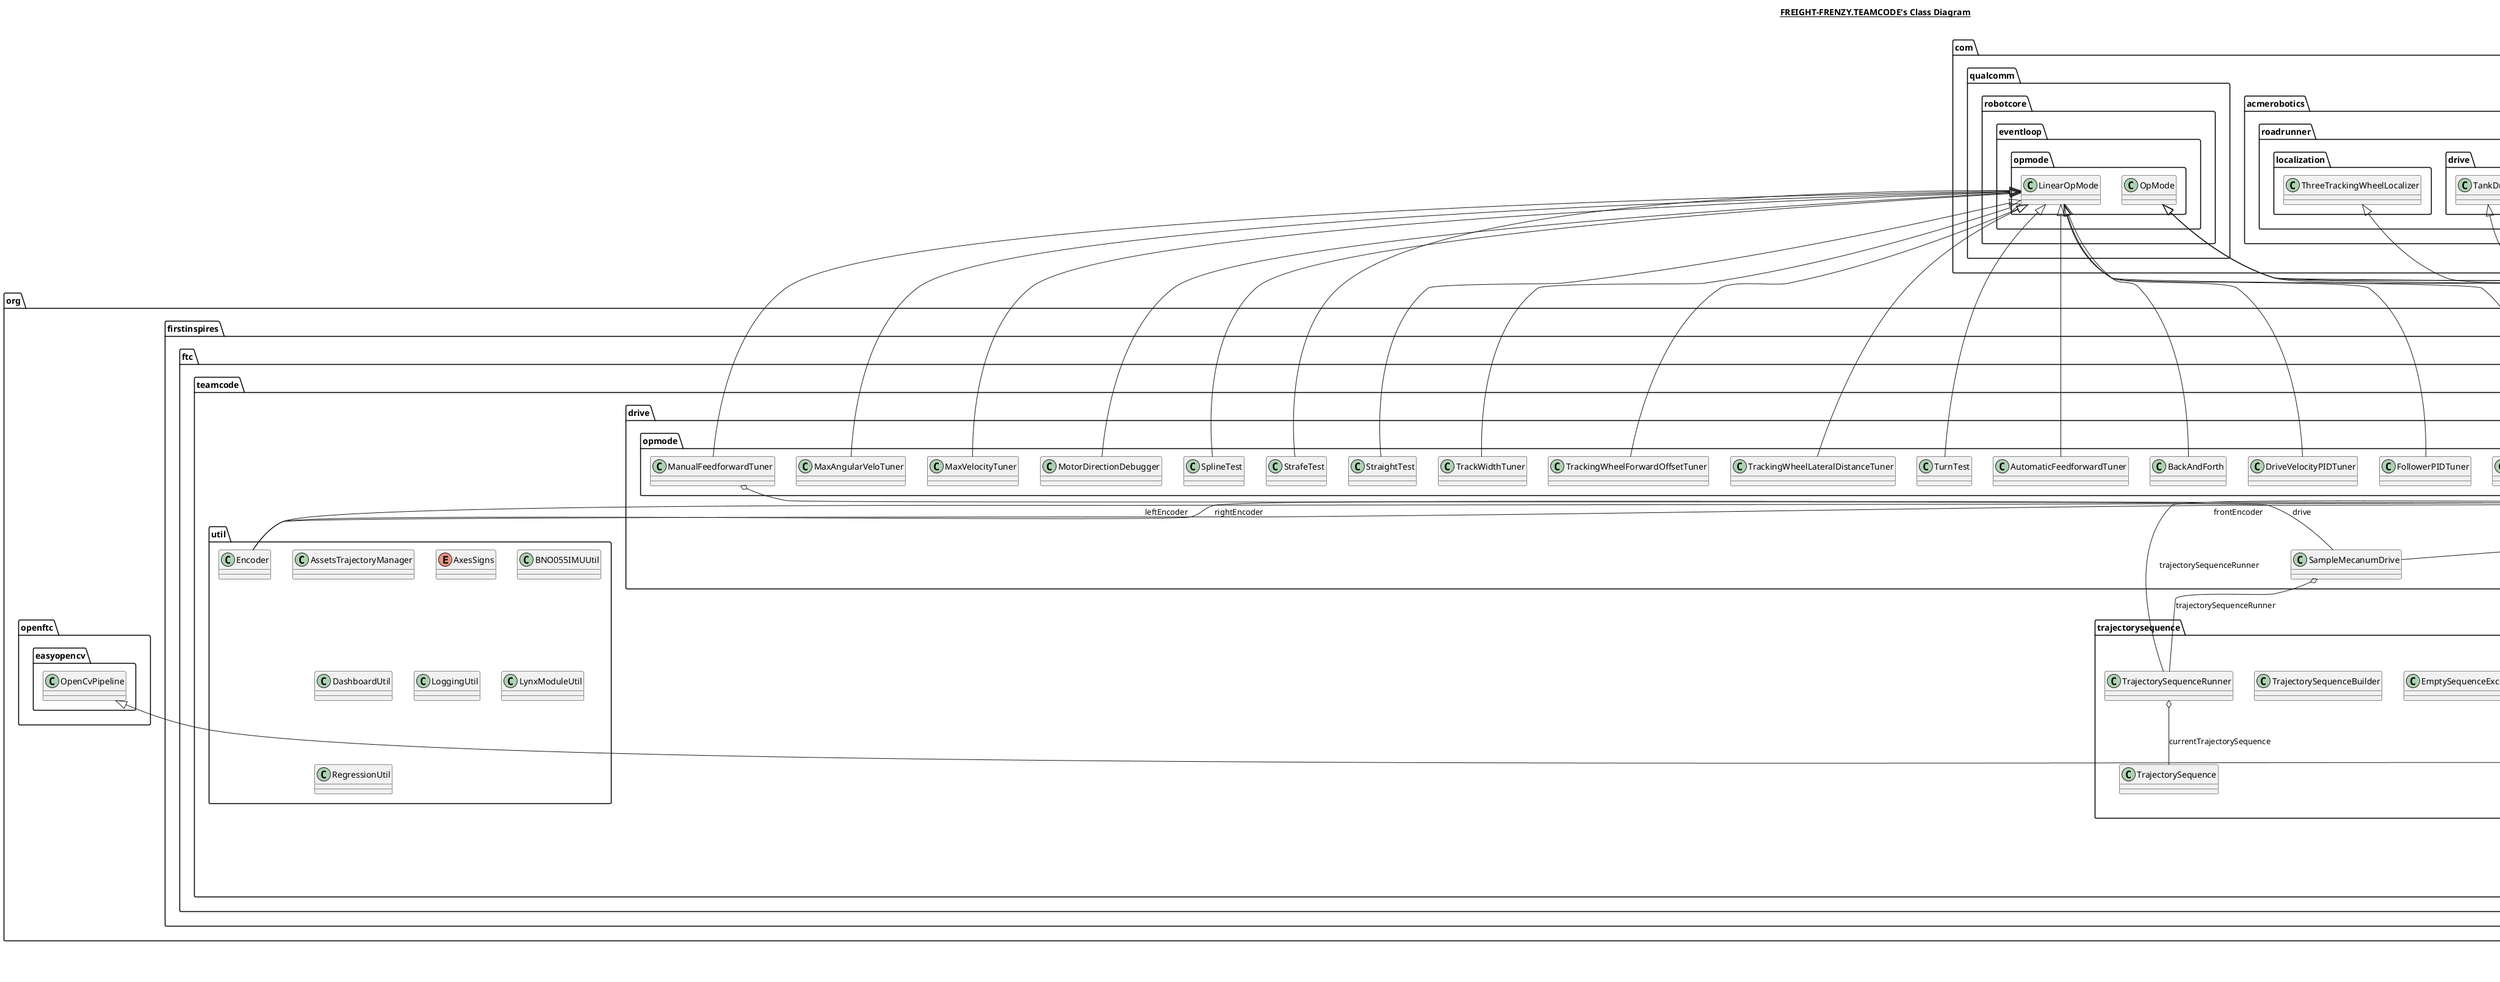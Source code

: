 @startuml

title __FREIGHT-FRENZY.TEAMCODE's Class Diagram__\n

  namespace org.firstinspires.ftc.teamcode {
    class org.firstinspires.ftc.teamcode.Logger {
    }
  }
  

  namespace org.firstinspires.ftc.teamcode {
    class org.firstinspires.ftc.teamcode.TeleOpCameraTest {
    }
  }
  

  namespace org.firstinspires.ftc.teamcode {
    class org.firstinspires.ftc.teamcode.TeleOpDouble {
    }
  }
  

  namespace org.firstinspires.ftc.teamcode {
    class org.firstinspires.ftc.teamcode.TeleOpSingle {
    }
  }
  

  namespace org.firstinspires.ftc.teamcode {
    class org.firstinspires.ftc.teamcode.TeleOpTester {
    }
  }
  

  namespace org.firstinspires.ftc.teamcode {
    namespace drive {
      class org.firstinspires.ftc.teamcode.drive.DriveConstants {
      }
    }
  }
  

  namespace org.firstinspires.ftc.teamcode {
    namespace drive {
      class org.firstinspires.ftc.teamcode.drive.SampleMecanumDrive {
      }
    }
  }
  

  namespace org.firstinspires.ftc.teamcode {
    namespace drive {
      class org.firstinspires.ftc.teamcode.drive.SampleTankDrive {
      }
    }
  }
  

  namespace org.firstinspires.ftc.teamcode {
    namespace drive {
      class org.firstinspires.ftc.teamcode.drive.StandardTrackingWheelLocalizer {
      }
    }
  }
  

  namespace org.firstinspires.ftc.teamcode {
    namespace drive {
      namespace opmode {
        class org.firstinspires.ftc.teamcode.drive.opmode.AutomaticFeedforwardTuner {
        }
      }
    }
  }
  

  namespace org.firstinspires.ftc.teamcode {
    namespace drive {
      namespace opmode {
        class org.firstinspires.ftc.teamcode.drive.opmode.BackAndForth {
        }
      }
    }
  }
  

  namespace org.firstinspires.ftc.teamcode {
    namespace drive {
      namespace opmode {
        class org.firstinspires.ftc.teamcode.drive.opmode.DriveVelocityPIDTuner {
        }
      }
    }
  }
  

  namespace org.firstinspires.ftc.teamcode {
    namespace drive {
      namespace opmode {
        class org.firstinspires.ftc.teamcode.drive.opmode.FollowerPIDTuner {
        }
      }
    }
  }
  

  namespace org.firstinspires.ftc.teamcode {
    namespace drive {
      namespace opmode {
        class org.firstinspires.ftc.teamcode.drive.opmode.LocalizationTest {
        }
      }
    }
  }
  

  namespace org.firstinspires.ftc.teamcode {
    namespace drive {
      namespace opmode {
        class org.firstinspires.ftc.teamcode.drive.opmode.ManualFeedforwardTuner {
        }
      }
    }
  }
  

  namespace org.firstinspires.ftc.teamcode {
    namespace drive {
      namespace opmode {
        class org.firstinspires.ftc.teamcode.drive.opmode.MaxAngularVeloTuner {
        }
      }
    }
  }
  

  namespace org.firstinspires.ftc.teamcode {
    namespace drive {
      namespace opmode {
        class org.firstinspires.ftc.teamcode.drive.opmode.MaxVelocityTuner {
        }
      }
    }
  }
  

  namespace org.firstinspires.ftc.teamcode {
    namespace drive {
      namespace opmode {
        class org.firstinspires.ftc.teamcode.drive.opmode.MotorDirectionDebugger {
        }
      }
    }
  }
  

  namespace org.firstinspires.ftc.teamcode {
    namespace drive {
      namespace opmode {
        class org.firstinspires.ftc.teamcode.drive.opmode.SplineTest {
        }
      }
    }
  }
  

  namespace org.firstinspires.ftc.teamcode {
    namespace drive {
      namespace opmode {
        class org.firstinspires.ftc.teamcode.drive.opmode.StrafeTest {
        }
      }
    }
  }
  

  namespace org.firstinspires.ftc.teamcode {
    namespace drive {
      namespace opmode {
        class org.firstinspires.ftc.teamcode.drive.opmode.StraightTest {
        }
      }
    }
  }
  

  namespace org.firstinspires.ftc.teamcode {
    namespace drive {
      namespace opmode {
        class org.firstinspires.ftc.teamcode.drive.opmode.TrackWidthTuner {
        }
      }
    }
  }
  

  namespace org.firstinspires.ftc.teamcode {
    namespace drive {
      namespace opmode {
        class org.firstinspires.ftc.teamcode.drive.opmode.TrackingWheelForwardOffsetTuner {
        }
      }
    }
  }
  

  namespace org.firstinspires.ftc.teamcode {
    namespace drive {
      namespace opmode {
        class org.firstinspires.ftc.teamcode.drive.opmode.TrackingWheelLateralDistanceTuner {
        }
      }
    }
  }
  

  namespace org.firstinspires.ftc.teamcode {
    namespace drive {
      namespace opmode {
        class org.firstinspires.ftc.teamcode.drive.opmode.TurnTest {
        }
      }
    }
  }
  

  namespace org.firstinspires.ftc.teamcode {
    namespace robot {
      class org.firstinspires.ftc.teamcode.robot.FreightFrenzyDeterminationPipeline {
      }
    }
  }
  

  namespace org.firstinspires.ftc.teamcode {
    namespace robot {
      class org.firstinspires.ftc.teamcode.robot.cameravision {
      }
    }
  }
  

  namespace org.firstinspires.ftc.teamcode {
    namespace robot {
      class org.firstinspires.ftc.teamcode.robot.caroselspinner {
      }
    }
  }
  

  namespace org.firstinspires.ftc.teamcode {
    namespace robot {
      class org.firstinspires.ftc.teamcode.robot.drivetrain {
      }
    }
  }
  

  namespace org.firstinspires.ftc.teamcode {
    namespace robot {
      class org.firstinspires.ftc.teamcode.robot.freightcontainer {
      }
    }
  }
  

  namespace org.firstinspires.ftc.teamcode {
    namespace robot {
      class org.firstinspires.ftc.teamcode.robot.freightcrane {
      }
    }
  }
  

  namespace org.firstinspires.ftc.teamcode {
    namespace robot {
      class org.firstinspires.ftc.teamcode.robot.intake {
      }
    }
  }
  

  namespace org.firstinspires.ftc.teamcode {
    namespace robot {
      class org.firstinspires.ftc.teamcode.robot.odometerpods {
      }
    }
  }
  

  namespace org.firstinspires.ftc.teamcode {
    namespace robot {
      class org.firstinspires.ftc.teamcode.robot.outtake {
      }
    }
  }
  

  namespace org.firstinspires.ftc.teamcode {
    namespace robot {
      class org.firstinspires.ftc.teamcode.robot.robot {
      }
    }
  }
  

  namespace org.firstinspires.ftc.teamcode {
    namespace robot {
      abstract class org.firstinspires.ftc.teamcode.robot.robotcomponent {
      }
    }
  }
  

  namespace org.firstinspires.ftc.teamcode {
    namespace trajectorysequence {
      class org.firstinspires.ftc.teamcode.trajectorysequence.EmptySequenceException {
      }
    }
  }
  

  namespace org.firstinspires.ftc.teamcode {
    namespace trajectorysequence {
      class org.firstinspires.ftc.teamcode.trajectorysequence.TrajectorySequence {
      }
    }
  }
  

  namespace org.firstinspires.ftc.teamcode {
    namespace trajectorysequence {
      class org.firstinspires.ftc.teamcode.trajectorysequence.TrajectorySequenceBuilder {
      }
    }
  }
  

  namespace org.firstinspires.ftc.teamcode {
    namespace trajectorysequence {
      class org.firstinspires.ftc.teamcode.trajectorysequence.TrajectorySequenceRunner {
      }
    }
  }
  

  namespace org.firstinspires.ftc.teamcode {
    namespace trajectorysequence {
      namespace sequencesegment {
        abstract class org.firstinspires.ftc.teamcode.trajectorysequence.sequencesegment.SequenceSegment {
        }
      }
    }
  }
  

  namespace org.firstinspires.ftc.teamcode {
    namespace trajectorysequence {
      namespace sequencesegment {
        class org.firstinspires.ftc.teamcode.trajectorysequence.sequencesegment.TrajectorySegment {
        }
      }
    }
  }
  

  namespace org.firstinspires.ftc.teamcode {
    namespace trajectorysequence {
      namespace sequencesegment {
        class org.firstinspires.ftc.teamcode.trajectorysequence.sequencesegment.TurnSegment {
        }
      }
    }
  }
  

  namespace org.firstinspires.ftc.teamcode {
    namespace trajectorysequence {
      namespace sequencesegment {
        class org.firstinspires.ftc.teamcode.trajectorysequence.sequencesegment.WaitSegment {
        }
      }
    }
  }
  

  namespace org.firstinspires.ftc.teamcode {
    namespace util {
      class org.firstinspires.ftc.teamcode.util.AssetsTrajectoryManager {
      }
    }
  }
  

  namespace org.firstinspires.ftc.teamcode {
    namespace util {
      enum AxesSigns {
      }
    }
  }
  

  namespace org.firstinspires.ftc.teamcode {
    namespace util {
      class org.firstinspires.ftc.teamcode.util.BNO055IMUUtil {
      }
    }
  }
  

  namespace org.firstinspires.ftc.teamcode {
    namespace util {
      class org.firstinspires.ftc.teamcode.util.DashboardUtil {
      }
    }
  }
  

  namespace org.firstinspires.ftc.teamcode {
    namespace util {
      class org.firstinspires.ftc.teamcode.util.Encoder {
      }
    }
  }
  

  namespace org.firstinspires.ftc.teamcode {
    namespace util {
      class org.firstinspires.ftc.teamcode.util.LoggingUtil {
      }
    }
  }
  

  namespace org.firstinspires.ftc.teamcode {
    namespace util {
      class org.firstinspires.ftc.teamcode.util.LynxModuleUtil {
      }
    }
  }
  

  namespace org.firstinspires.ftc.teamcode {
    namespace util {
      class org.firstinspires.ftc.teamcode.util.RegressionUtil {
      }
    }
  }
  

  org.firstinspires.ftc.teamcode.TeleOpCameraTest -up-|> com.qualcomm.robotcore.eventloop.opmode.OpMode
  org.firstinspires.ftc.teamcode.TeleOpCameraTest o-- org.firstinspires.ftc.teamcode.robot.cameravision : cameraVision
  org.firstinspires.ftc.teamcode.TeleOpCameraTest o-- org.firstinspires.ftc.teamcode.Logger : logger
  org.firstinspires.ftc.teamcode.TeleOpDouble -up-|> com.qualcomm.robotcore.eventloop.opmode.OpMode
  org.firstinspires.ftc.teamcode.TeleOpDouble o-- org.firstinspires.ftc.teamcode.Logger : logger
  org.firstinspires.ftc.teamcode.TeleOpDouble o-- org.firstinspires.ftc.teamcode.robot.robot : robot
  org.firstinspires.ftc.teamcode.TeleOpSingle -up-|> com.qualcomm.robotcore.eventloop.opmode.OpMode
  org.firstinspires.ftc.teamcode.TeleOpSingle o-- org.firstinspires.ftc.teamcode.Logger : logger
  org.firstinspires.ftc.teamcode.TeleOpSingle o-- org.firstinspires.ftc.teamcode.robot.robot : robot
  org.firstinspires.ftc.teamcode.TeleOpTester -up-|> com.qualcomm.robotcore.eventloop.opmode.OpMode
  org.firstinspires.ftc.teamcode.TeleOpTester o-- org.firstinspires.ftc.teamcode.Logger : logger
  org.firstinspires.ftc.teamcode.TeleOpTester o-- org.firstinspires.ftc.teamcode.robot.robot : robot
  org.firstinspires.ftc.teamcode.drive.SampleMecanumDrive -up-|> com.acmerobotics.roadrunner.drive.MecanumDrive
  org.firstinspires.ftc.teamcode.drive.SampleMecanumDrive o-- org.firstinspires.ftc.teamcode.trajectorysequence.TrajectorySequenceRunner : trajectorySequenceRunner
  org.firstinspires.ftc.teamcode.drive.SampleTankDrive -up-|> com.acmerobotics.roadrunner.drive.TankDrive
  org.firstinspires.ftc.teamcode.drive.SampleTankDrive o-- org.firstinspires.ftc.teamcode.trajectorysequence.TrajectorySequenceRunner : trajectorySequenceRunner
  org.firstinspires.ftc.teamcode.drive.StandardTrackingWheelLocalizer -up-|> com.acmerobotics.roadrunner.localization.ThreeTrackingWheelLocalizer
  org.firstinspires.ftc.teamcode.drive.StandardTrackingWheelLocalizer o-- org.firstinspires.ftc.teamcode.util.Encoder : frontEncoder
  org.firstinspires.ftc.teamcode.drive.StandardTrackingWheelLocalizer o-- org.firstinspires.ftc.teamcode.util.Encoder : leftEncoder
  org.firstinspires.ftc.teamcode.drive.StandardTrackingWheelLocalizer o-- org.firstinspires.ftc.teamcode.util.Encoder : rightEncoder
  org.firstinspires.ftc.teamcode.drive.opmode.AutomaticFeedforwardTuner -up-|> com.qualcomm.robotcore.eventloop.opmode.LinearOpMode
  org.firstinspires.ftc.teamcode.drive.opmode.BackAndForth -up-|> com.qualcomm.robotcore.eventloop.opmode.LinearOpMode
  org.firstinspires.ftc.teamcode.drive.opmode.DriveVelocityPIDTuner -up-|> com.qualcomm.robotcore.eventloop.opmode.LinearOpMode
  org.firstinspires.ftc.teamcode.drive.opmode.FollowerPIDTuner -up-|> com.qualcomm.robotcore.eventloop.opmode.LinearOpMode
  org.firstinspires.ftc.teamcode.drive.opmode.LocalizationTest -up-|> com.qualcomm.robotcore.eventloop.opmode.LinearOpMode
  org.firstinspires.ftc.teamcode.drive.opmode.ManualFeedforwardTuner -up-|> com.qualcomm.robotcore.eventloop.opmode.LinearOpMode
  org.firstinspires.ftc.teamcode.drive.opmode.ManualFeedforwardTuner o-- org.firstinspires.ftc.teamcode.drive.SampleMecanumDrive : drive
  org.firstinspires.ftc.teamcode.drive.opmode.ManualFeedforwardTuner o-- org.firstinspires.ftc.teamcode.drive.opmode.ManualFeedforwardTuner.Mode : mode
  org.firstinspires.ftc.teamcode.drive.opmode.MaxAngularVeloTuner -up-|> com.qualcomm.robotcore.eventloop.opmode.LinearOpMode
  org.firstinspires.ftc.teamcode.drive.opmode.MaxVelocityTuner -up-|> com.qualcomm.robotcore.eventloop.opmode.LinearOpMode
  org.firstinspires.ftc.teamcode.drive.opmode.MotorDirectionDebugger -up-|> com.qualcomm.robotcore.eventloop.opmode.LinearOpMode
  org.firstinspires.ftc.teamcode.drive.opmode.SplineTest -up-|> com.qualcomm.robotcore.eventloop.opmode.LinearOpMode
  org.firstinspires.ftc.teamcode.drive.opmode.StrafeTest -up-|> com.qualcomm.robotcore.eventloop.opmode.LinearOpMode
  org.firstinspires.ftc.teamcode.drive.opmode.StraightTest -up-|> com.qualcomm.robotcore.eventloop.opmode.LinearOpMode
  org.firstinspires.ftc.teamcode.drive.opmode.TrackWidthTuner -up-|> com.qualcomm.robotcore.eventloop.opmode.LinearOpMode
  org.firstinspires.ftc.teamcode.drive.opmode.TrackingWheelForwardOffsetTuner -up-|> com.qualcomm.robotcore.eventloop.opmode.LinearOpMode
  org.firstinspires.ftc.teamcode.drive.opmode.TrackingWheelLateralDistanceTuner -up-|> com.qualcomm.robotcore.eventloop.opmode.LinearOpMode
  org.firstinspires.ftc.teamcode.drive.opmode.TurnTest -up-|> com.qualcomm.robotcore.eventloop.opmode.LinearOpMode
  org.firstinspires.ftc.teamcode.robot.FreightFrenzyDeterminationPipeline -up-|> org.openftc.easyopencv.OpenCvPipeline
  org.firstinspires.ftc.teamcode.robot.FreightFrenzyDeterminationPipeline o-- org.firstinspires.ftc.teamcode.robot.FreightFrenzyDeterminationPipeline.CapstonePosition : position
  org.firstinspires.ftc.teamcode.robot.cameravision o-- org.firstinspires.ftc.teamcode.robot.FreightFrenzyDeterminationPipeline : pipeline
  org.firstinspires.ftc.teamcode.robot.caroselspinner -up-|> org.firstinspires.ftc.teamcode.robot.robotcomponent
  org.firstinspires.ftc.teamcode.robot.drivetrain -up-|> org.firstinspires.ftc.teamcode.robot.robotcomponent
  org.firstinspires.ftc.teamcode.robot.drivetrain o-- org.firstinspires.ftc.teamcode.Logger : logger
  org.firstinspires.ftc.teamcode.robot.freightcontainer -up-|> org.firstinspires.ftc.teamcode.robot.robotcomponent
  org.firstinspires.ftc.teamcode.robot.freightcontainer o-- org.firstinspires.ftc.teamcode.Logger : logger
  org.firstinspires.ftc.teamcode.robot.freightcrane -up-|> org.firstinspires.ftc.teamcode.robot.robotcomponent
  org.firstinspires.ftc.teamcode.robot.freightcrane o-- org.firstinspires.ftc.teamcode.Logger : logger
  org.firstinspires.ftc.teamcode.robot.intake -up-|> org.firstinspires.ftc.teamcode.robot.robotcomponent
  org.firstinspires.ftc.teamcode.robot.odometerpods -up-|> org.firstinspires.ftc.teamcode.robot.robotcomponent
  org.firstinspires.ftc.teamcode.robot.outtake -up-|> org.firstinspires.ftc.teamcode.robot.robotcomponent
  org.firstinspires.ftc.teamcode.robot.outtake o-- org.firstinspires.ftc.teamcode.robot.freightcontainer : freightcontainer
  org.firstinspires.ftc.teamcode.robot.outtake o-- org.firstinspires.ftc.teamcode.robot.freightcrane : freightcrane
  org.firstinspires.ftc.teamcode.robot.robot o-- org.firstinspires.ftc.teamcode.robot.cameravision : cameraVision
  org.firstinspires.ftc.teamcode.robot.robot o-- org.firstinspires.ftc.teamcode.robot.caroselspinner : caroselspinner
  org.firstinspires.ftc.teamcode.robot.robot o-- org.firstinspires.ftc.teamcode.robot.drivetrain : drivetrain
  org.firstinspires.ftc.teamcode.robot.robot o-- org.firstinspires.ftc.teamcode.robot.intake : intake
  org.firstinspires.ftc.teamcode.robot.robot o-- org.firstinspires.ftc.teamcode.robot.odometerpods : odometerpods
  org.firstinspires.ftc.teamcode.robot.robot o-- org.firstinspires.ftc.teamcode.robot.outtake : outtake
  org.firstinspires.ftc.teamcode.robot.robot o-- org.firstinspires.ftc.teamcode.Logger : logger
  org.firstinspires.ftc.teamcode.trajectorysequence.TrajectorySequenceRunner o-- org.firstinspires.ftc.teamcode.trajectorysequence.TrajectorySequence : currentTrajectorySequence
  org.firstinspires.ftc.teamcode.trajectorysequence.sequencesegment.TrajectorySegment -up-|> org.firstinspires.ftc.teamcode.trajectorysequence.sequencesegment.SequenceSegment
  org.firstinspires.ftc.teamcode.trajectorysequence.sequencesegment.TurnSegment -up-|> org.firstinspires.ftc.teamcode.trajectorysequence.sequencesegment.SequenceSegment
  org.firstinspires.ftc.teamcode.trajectorysequence.sequencesegment.WaitSegment -up-|> org.firstinspires.ftc.teamcode.trajectorysequence.sequencesegment.SequenceSegment
  org.firstinspires.ftc.teamcode.util.Encoder o-- org.firstinspires.ftc.teamcode.util.Encoder.Direction : direction


right footer


PlantUML diagram generated by SketchIt! (https://bitbucket.org/pmesmeur/sketch.it)
For more information about this tool, please contact philippe.mesmeur@gmail.com
endfooter

@enduml
